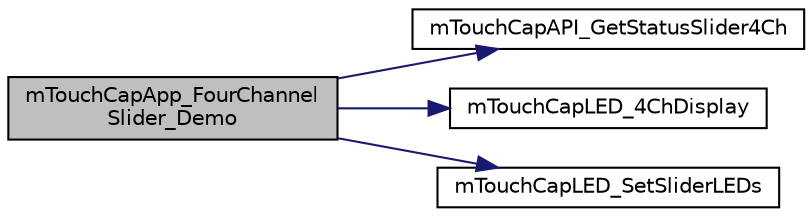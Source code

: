 digraph "mTouchCapApp_FourChannelSlider_Demo"
{
  edge [fontname="Helvetica",fontsize="10",labelfontname="Helvetica",labelfontsize="10"];
  node [fontname="Helvetica",fontsize="10",shape=record];
  rankdir="LR";
  Node1 [label="mTouchCapApp_FourChannel\lSlider_Demo",height=0.2,width=0.4,color="black", fillcolor="grey75", style="filled", fontcolor="black"];
  Node1 -> Node2 [color="midnightblue",fontsize="10",style="solid",fontname="Helvetica"];
  Node2 [label="mTouchCapAPI_GetStatusSlider4Ch",height=0.2,width=0.4,color="black", fillcolor="white", style="filled",URL="$m_touch_cap_a_p_i_8h.html#ad2d070d6046369deda5ec4c1b7268d56"];
  Node1 -> Node3 [color="midnightblue",fontsize="10",style="solid",fontname="Helvetica"];
  Node3 [label="mTouchCapLED_4ChDisplay",height=0.2,width=0.4,color="black", fillcolor="white", style="filled",URL="$m_touch_cap_l_e_d_8h.html#afd0521e331f41c9080b0bbf6eb55d3b6"];
  Node1 -> Node4 [color="midnightblue",fontsize="10",style="solid",fontname="Helvetica"];
  Node4 [label="mTouchCapLED_SetSliderLEDs",height=0.2,width=0.4,color="black", fillcolor="white", style="filled",URL="$m_touch_cap_l_e_d_8h.html#ad8e0eb48e05406072fd9248b515feafa",tooltip="defined( PIC32MX220_STARTER_KIT_BOARD )... "];
}
